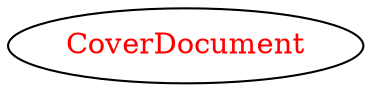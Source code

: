 digraph dependencyGraph {
 concentrate=true;
 ranksep="2.0";
 rankdir="LR"; 
 splines="ortho";
"CoverDocument" [fontcolor="red"];
}